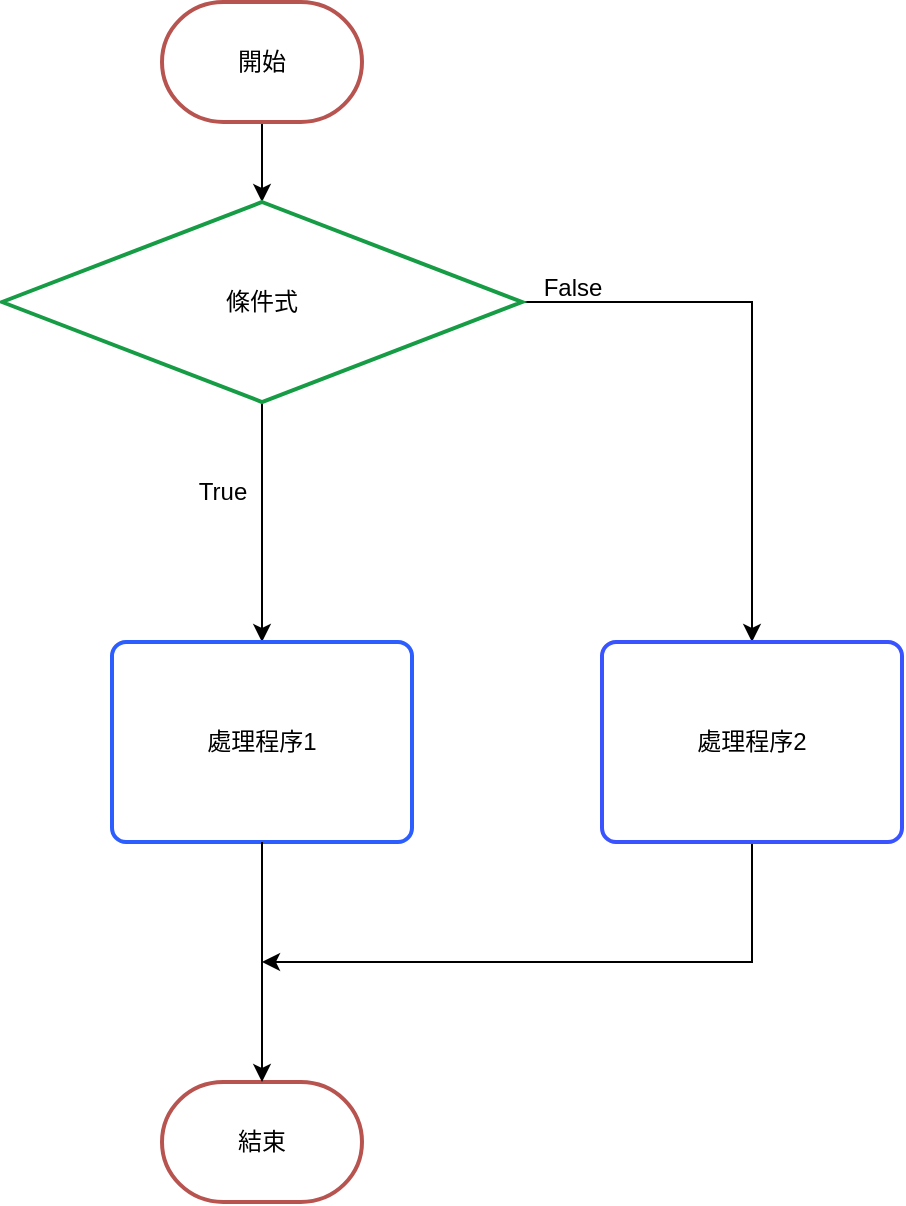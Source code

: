 <mxfile version="24.7.16">
  <diagram name="第 1 页" id="gWW3h5Sz0BL3gIwqYBa1">
    <mxGraphModel dx="869" dy="463" grid="1" gridSize="10" guides="1" tooltips="1" connect="1" arrows="1" fold="1" page="1" pageScale="1" pageWidth="827" pageHeight="1169" math="0" shadow="0">
      <root>
        <mxCell id="0" />
        <mxCell id="1" parent="0" />
        <mxCell id="88G9YL_cdyoRNoqROV1B-10" style="edgeStyle=orthogonalEdgeStyle;rounded=0;orthogonalLoop=1;jettySize=auto;html=1;" edge="1" parent="1" source="88G9YL_cdyoRNoqROV1B-3" target="88G9YL_cdyoRNoqROV1B-4">
          <mxGeometry relative="1" as="geometry" />
        </mxCell>
        <mxCell id="88G9YL_cdyoRNoqROV1B-3" value="開始" style="strokeWidth=2;html=1;shape=mxgraph.flowchart.terminator;whiteSpace=wrap;fillColor=none;strokeColor=#b85450;gradientColor=none;rotation=0;" vertex="1" parent="1">
          <mxGeometry x="350" y="170" width="100" height="60" as="geometry" />
        </mxCell>
        <mxCell id="88G9YL_cdyoRNoqROV1B-11" style="edgeStyle=orthogonalEdgeStyle;rounded=0;orthogonalLoop=1;jettySize=auto;html=1;entryX=0.5;entryY=0;entryDx=0;entryDy=0;" edge="1" parent="1" source="88G9YL_cdyoRNoqROV1B-4" target="88G9YL_cdyoRNoqROV1B-6">
          <mxGeometry relative="1" as="geometry" />
        </mxCell>
        <mxCell id="88G9YL_cdyoRNoqROV1B-12" style="edgeStyle=orthogonalEdgeStyle;rounded=0;orthogonalLoop=1;jettySize=auto;html=1;exitX=1;exitY=0.5;exitDx=0;exitDy=0;exitPerimeter=0;entryX=0.5;entryY=0;entryDx=0;entryDy=0;" edge="1" parent="1" source="88G9YL_cdyoRNoqROV1B-4" target="88G9YL_cdyoRNoqROV1B-9">
          <mxGeometry relative="1" as="geometry" />
        </mxCell>
        <mxCell id="88G9YL_cdyoRNoqROV1B-4" value="條件式" style="strokeWidth=2;html=1;shape=mxgraph.flowchart.decision;whiteSpace=wrap;strokeColor=#159C44;" vertex="1" parent="1">
          <mxGeometry x="270" y="270" width="260" height="100" as="geometry" />
        </mxCell>
        <mxCell id="88G9YL_cdyoRNoqROV1B-6" value="處理程序1" style="rounded=1;whiteSpace=wrap;html=1;absoluteArcSize=1;arcSize=14;strokeWidth=2;strokeColor=#2B5DFF;" vertex="1" parent="1">
          <mxGeometry x="325" y="490" width="150" height="100" as="geometry" />
        </mxCell>
        <mxCell id="88G9YL_cdyoRNoqROV1B-8" value="結束" style="strokeWidth=2;html=1;shape=mxgraph.flowchart.terminator;whiteSpace=wrap;fillColor=none;strokeColor=#b85450;" vertex="1" parent="1">
          <mxGeometry x="350" y="710" width="100" height="60" as="geometry" />
        </mxCell>
        <mxCell id="88G9YL_cdyoRNoqROV1B-15" style="edgeStyle=orthogonalEdgeStyle;rounded=0;orthogonalLoop=1;jettySize=auto;html=1;" edge="1" parent="1" source="88G9YL_cdyoRNoqROV1B-9">
          <mxGeometry relative="1" as="geometry">
            <mxPoint x="400" y="650" as="targetPoint" />
            <Array as="points">
              <mxPoint x="645" y="650" />
            </Array>
          </mxGeometry>
        </mxCell>
        <mxCell id="88G9YL_cdyoRNoqROV1B-9" value="處理程序2" style="rounded=1;whiteSpace=wrap;html=1;absoluteArcSize=1;arcSize=14;strokeWidth=2;strokeColor=#3853FF;" vertex="1" parent="1">
          <mxGeometry x="570" y="490" width="150" height="100" as="geometry" />
        </mxCell>
        <mxCell id="88G9YL_cdyoRNoqROV1B-13" style="edgeStyle=orthogonalEdgeStyle;rounded=0;orthogonalLoop=1;jettySize=auto;html=1;entryX=0.5;entryY=0;entryDx=0;entryDy=0;entryPerimeter=0;" edge="1" parent="1" source="88G9YL_cdyoRNoqROV1B-6" target="88G9YL_cdyoRNoqROV1B-8">
          <mxGeometry relative="1" as="geometry" />
        </mxCell>
        <mxCell id="88G9YL_cdyoRNoqROV1B-17" value="False" style="text;html=1;align=center;verticalAlign=middle;resizable=0;points=[];autosize=1;strokeColor=none;fillColor=none;" vertex="1" parent="1">
          <mxGeometry x="530" y="298" width="50" height="30" as="geometry" />
        </mxCell>
        <mxCell id="88G9YL_cdyoRNoqROV1B-18" value="True" style="text;html=1;align=center;verticalAlign=middle;resizable=0;points=[];autosize=1;strokeColor=none;fillColor=none;" vertex="1" parent="1">
          <mxGeometry x="355" y="400" width="50" height="30" as="geometry" />
        </mxCell>
      </root>
    </mxGraphModel>
  </diagram>
</mxfile>
